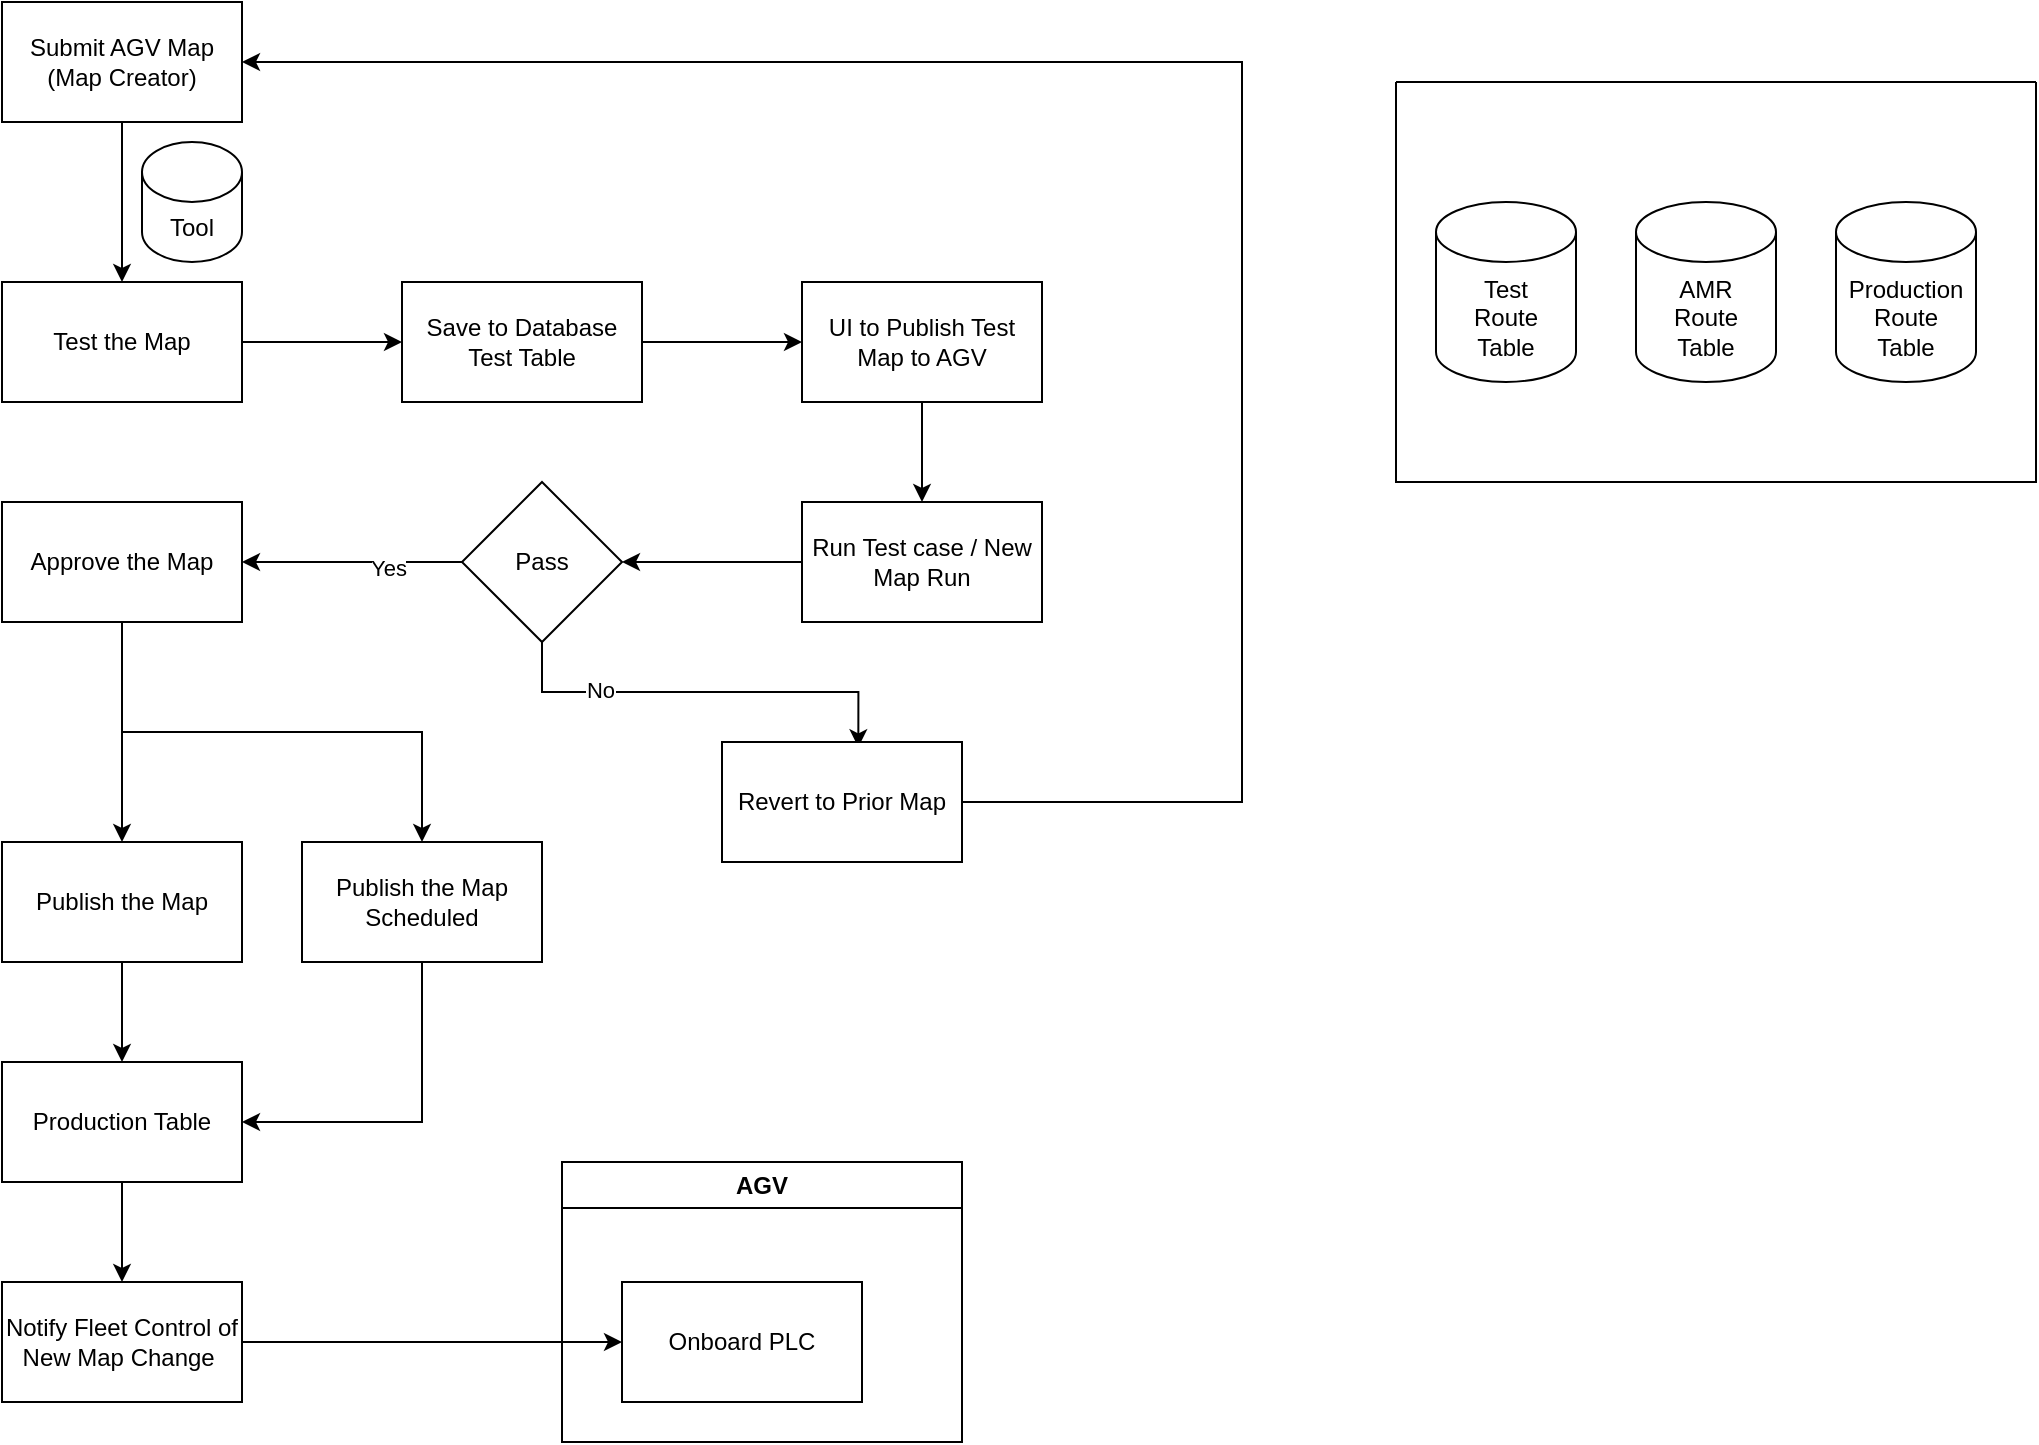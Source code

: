 <mxfile version="24.6.2" type="github" pages="2">
  <diagram name="Page-1" id="2QsnKDRiw-1Jgr29B4CG">
    <mxGraphModel dx="1555" dy="762" grid="0" gridSize="10" guides="1" tooltips="1" connect="1" arrows="1" fold="1" page="1" pageScale="1" pageWidth="1100" pageHeight="850" math="0" shadow="0">
      <root>
        <mxCell id="0" />
        <mxCell id="1" parent="0" />
        <mxCell id="gtfqxJxb_w9fsmuaoTvO-29" value="" style="edgeStyle=orthogonalEdgeStyle;rounded=0;orthogonalLoop=1;jettySize=auto;html=1;" parent="1" source="gtfqxJxb_w9fsmuaoTvO-27" target="gtfqxJxb_w9fsmuaoTvO-28" edge="1">
          <mxGeometry relative="1" as="geometry" />
        </mxCell>
        <mxCell id="gtfqxJxb_w9fsmuaoTvO-27" value="Submit AGV Map&lt;br&gt;(Map Creator)" style="rounded=0;whiteSpace=wrap;html=1;" parent="1" vertex="1">
          <mxGeometry x="50" y="10" width="120" height="60" as="geometry" />
        </mxCell>
        <mxCell id="gtfqxJxb_w9fsmuaoTvO-35" value="" style="edgeStyle=orthogonalEdgeStyle;rounded=0;orthogonalLoop=1;jettySize=auto;html=1;" parent="1" source="gtfqxJxb_w9fsmuaoTvO-28" target="gtfqxJxb_w9fsmuaoTvO-34" edge="1">
          <mxGeometry relative="1" as="geometry" />
        </mxCell>
        <mxCell id="gtfqxJxb_w9fsmuaoTvO-28" value="Test the Map" style="rounded=0;whiteSpace=wrap;html=1;" parent="1" vertex="1">
          <mxGeometry x="50" y="150" width="120" height="60" as="geometry" />
        </mxCell>
        <mxCell id="gtfqxJxb_w9fsmuaoTvO-43" value="" style="edgeStyle=orthogonalEdgeStyle;rounded=0;orthogonalLoop=1;jettySize=auto;html=1;" parent="1" source="gtfqxJxb_w9fsmuaoTvO-30" target="gtfqxJxb_w9fsmuaoTvO-32" edge="1">
          <mxGeometry relative="1" as="geometry" />
        </mxCell>
        <mxCell id="gtfqxJxb_w9fsmuaoTvO-44" style="edgeStyle=orthogonalEdgeStyle;rounded=0;orthogonalLoop=1;jettySize=auto;html=1;exitX=0.5;exitY=1;exitDx=0;exitDy=0;entryX=0.5;entryY=0;entryDx=0;entryDy=0;" parent="1" source="gtfqxJxb_w9fsmuaoTvO-30" target="gtfqxJxb_w9fsmuaoTvO-45" edge="1">
          <mxGeometry relative="1" as="geometry">
            <mxPoint x="260" y="440" as="targetPoint" />
          </mxGeometry>
        </mxCell>
        <mxCell id="gtfqxJxb_w9fsmuaoTvO-30" value="Approve the Map" style="whiteSpace=wrap;html=1;rounded=0;" parent="1" vertex="1">
          <mxGeometry x="50" y="260" width="120" height="60" as="geometry" />
        </mxCell>
        <mxCell id="gtfqxJxb_w9fsmuaoTvO-47" value="" style="edgeStyle=orthogonalEdgeStyle;rounded=0;orthogonalLoop=1;jettySize=auto;html=1;" parent="1" source="gtfqxJxb_w9fsmuaoTvO-32" target="gtfqxJxb_w9fsmuaoTvO-46" edge="1">
          <mxGeometry relative="1" as="geometry" />
        </mxCell>
        <mxCell id="gtfqxJxb_w9fsmuaoTvO-32" value="Publish the Map" style="rounded=0;whiteSpace=wrap;html=1;" parent="1" vertex="1">
          <mxGeometry x="50" y="430" width="120" height="60" as="geometry" />
        </mxCell>
        <mxCell id="gtfqxJxb_w9fsmuaoTvO-37" value="" style="edgeStyle=orthogonalEdgeStyle;rounded=0;orthogonalLoop=1;jettySize=auto;html=1;" parent="1" source="gtfqxJxb_w9fsmuaoTvO-34" target="gtfqxJxb_w9fsmuaoTvO-36" edge="1">
          <mxGeometry relative="1" as="geometry" />
        </mxCell>
        <mxCell id="gtfqxJxb_w9fsmuaoTvO-34" value="Save to Database&lt;br&gt;Test Table" style="rounded=0;whiteSpace=wrap;html=1;" parent="1" vertex="1">
          <mxGeometry x="250" y="150" width="120" height="60" as="geometry" />
        </mxCell>
        <mxCell id="gtfqxJxb_w9fsmuaoTvO-39" value="" style="edgeStyle=orthogonalEdgeStyle;rounded=0;orthogonalLoop=1;jettySize=auto;html=1;" parent="1" source="gtfqxJxb_w9fsmuaoTvO-36" target="gtfqxJxb_w9fsmuaoTvO-38" edge="1">
          <mxGeometry relative="1" as="geometry" />
        </mxCell>
        <mxCell id="gtfqxJxb_w9fsmuaoTvO-36" value="UI to Publish Test Map to AGV" style="whiteSpace=wrap;html=1;rounded=0;" parent="1" vertex="1">
          <mxGeometry x="450" y="150" width="120" height="60" as="geometry" />
        </mxCell>
        <mxCell id="gtfqxJxb_w9fsmuaoTvO-42" style="edgeStyle=orthogonalEdgeStyle;rounded=0;orthogonalLoop=1;jettySize=auto;html=1;exitX=0;exitY=0.5;exitDx=0;exitDy=0;entryX=1;entryY=0.5;entryDx=0;entryDy=0;" parent="1" source="gtfqxJxb_w9fsmuaoTvO-38" target="gtfqxJxb_w9fsmuaoTvO-40" edge="1">
          <mxGeometry relative="1" as="geometry" />
        </mxCell>
        <mxCell id="gtfqxJxb_w9fsmuaoTvO-38" value="Run Test case / New Map Run" style="rounded=0;whiteSpace=wrap;html=1;" parent="1" vertex="1">
          <mxGeometry x="450" y="260" width="120" height="60" as="geometry" />
        </mxCell>
        <mxCell id="gtfqxJxb_w9fsmuaoTvO-41" style="edgeStyle=orthogonalEdgeStyle;rounded=0;orthogonalLoop=1;jettySize=auto;html=1;entryX=1;entryY=0.5;entryDx=0;entryDy=0;" parent="1" source="gtfqxJxb_w9fsmuaoTvO-40" target="gtfqxJxb_w9fsmuaoTvO-30" edge="1">
          <mxGeometry relative="1" as="geometry" />
        </mxCell>
        <mxCell id="gtfqxJxb_w9fsmuaoTvO-56" value="Yes" style="edgeLabel;html=1;align=center;verticalAlign=middle;resizable=0;points=[];" parent="gtfqxJxb_w9fsmuaoTvO-41" vertex="1" connectable="0">
          <mxGeometry x="-0.319" y="3" relative="1" as="geometry">
            <mxPoint as="offset" />
          </mxGeometry>
        </mxCell>
        <mxCell id="gtfqxJxb_w9fsmuaoTvO-54" style="edgeStyle=orthogonalEdgeStyle;rounded=0;orthogonalLoop=1;jettySize=auto;html=1;exitX=0.5;exitY=1;exitDx=0;exitDy=0;entryX=0.568;entryY=0.044;entryDx=0;entryDy=0;entryPerimeter=0;" parent="1" source="gtfqxJxb_w9fsmuaoTvO-40" target="gtfqxJxb_w9fsmuaoTvO-55" edge="1">
          <mxGeometry relative="1" as="geometry">
            <mxPoint x="490" y="390" as="targetPoint" />
          </mxGeometry>
        </mxCell>
        <mxCell id="gtfqxJxb_w9fsmuaoTvO-57" value="No" style="edgeLabel;html=1;align=center;verticalAlign=middle;resizable=0;points=[];" parent="gtfqxJxb_w9fsmuaoTvO-54" vertex="1" connectable="0">
          <mxGeometry x="-0.491" y="1" relative="1" as="geometry">
            <mxPoint as="offset" />
          </mxGeometry>
        </mxCell>
        <mxCell id="gtfqxJxb_w9fsmuaoTvO-40" value="Pass" style="rhombus;whiteSpace=wrap;html=1;rounded=0;" parent="1" vertex="1">
          <mxGeometry x="280" y="250" width="80" height="80" as="geometry" />
        </mxCell>
        <mxCell id="gtfqxJxb_w9fsmuaoTvO-48" style="edgeStyle=orthogonalEdgeStyle;rounded=0;orthogonalLoop=1;jettySize=auto;html=1;entryX=1;entryY=0.5;entryDx=0;entryDy=0;exitX=0.5;exitY=1;exitDx=0;exitDy=0;" parent="1" source="gtfqxJxb_w9fsmuaoTvO-45" target="gtfqxJxb_w9fsmuaoTvO-46" edge="1">
          <mxGeometry relative="1" as="geometry" />
        </mxCell>
        <mxCell id="gtfqxJxb_w9fsmuaoTvO-45" value="Publish the Map&lt;br&gt;Scheduled" style="rounded=0;whiteSpace=wrap;html=1;" parent="1" vertex="1">
          <mxGeometry x="200" y="430" width="120" height="60" as="geometry" />
        </mxCell>
        <mxCell id="gtfqxJxb_w9fsmuaoTvO-50" value="" style="edgeStyle=orthogonalEdgeStyle;rounded=0;orthogonalLoop=1;jettySize=auto;html=1;" parent="1" source="gtfqxJxb_w9fsmuaoTvO-46" target="gtfqxJxb_w9fsmuaoTvO-49" edge="1">
          <mxGeometry relative="1" as="geometry" />
        </mxCell>
        <mxCell id="gtfqxJxb_w9fsmuaoTvO-46" value="Production Table" style="whiteSpace=wrap;html=1;rounded=0;" parent="1" vertex="1">
          <mxGeometry x="50" y="540" width="120" height="60" as="geometry" />
        </mxCell>
        <mxCell id="gtfqxJxb_w9fsmuaoTvO-52" value="" style="edgeStyle=orthogonalEdgeStyle;rounded=0;orthogonalLoop=1;jettySize=auto;html=1;" parent="1" source="gtfqxJxb_w9fsmuaoTvO-49" target="gtfqxJxb_w9fsmuaoTvO-51" edge="1">
          <mxGeometry relative="1" as="geometry" />
        </mxCell>
        <mxCell id="gtfqxJxb_w9fsmuaoTvO-49" value="Notify Fleet Control of New Map Change&amp;nbsp;" style="rounded=0;whiteSpace=wrap;html=1;" parent="1" vertex="1">
          <mxGeometry x="50" y="650" width="120" height="60" as="geometry" />
        </mxCell>
        <mxCell id="gtfqxJxb_w9fsmuaoTvO-53" value="AGV" style="swimlane;whiteSpace=wrap;html=1;" parent="1" vertex="1">
          <mxGeometry x="330" y="590" width="200" height="140" as="geometry" />
        </mxCell>
        <mxCell id="gtfqxJxb_w9fsmuaoTvO-51" value="Onboard PLC" style="rounded=0;whiteSpace=wrap;html=1;" parent="gtfqxJxb_w9fsmuaoTvO-53" vertex="1">
          <mxGeometry x="30" y="60" width="120" height="60" as="geometry" />
        </mxCell>
        <mxCell id="gtfqxJxb_w9fsmuaoTvO-58" style="edgeStyle=orthogonalEdgeStyle;rounded=0;orthogonalLoop=1;jettySize=auto;html=1;entryX=1;entryY=0.5;entryDx=0;entryDy=0;exitX=1;exitY=0.5;exitDx=0;exitDy=0;" parent="1" source="gtfqxJxb_w9fsmuaoTvO-55" target="gtfqxJxb_w9fsmuaoTvO-27" edge="1">
          <mxGeometry relative="1" as="geometry">
            <Array as="points">
              <mxPoint x="530" y="410" />
              <mxPoint x="670" y="410" />
              <mxPoint x="670" y="40" />
            </Array>
          </mxGeometry>
        </mxCell>
        <mxCell id="gtfqxJxb_w9fsmuaoTvO-55" value="Revert to Prior Map" style="rounded=0;whiteSpace=wrap;html=1;" parent="1" vertex="1">
          <mxGeometry x="410" y="380" width="120" height="60" as="geometry" />
        </mxCell>
        <mxCell id="O596VaCGOFfERrqbKhC0-1" value="Tool" style="shape=cylinder3;whiteSpace=wrap;html=1;boundedLbl=1;backgroundOutline=1;size=15;" parent="1" vertex="1">
          <mxGeometry x="120" y="80" width="50" height="60" as="geometry" />
        </mxCell>
        <mxCell id="O596VaCGOFfERrqbKhC0-2" value="" style="swimlane;startSize=0;" parent="1" vertex="1">
          <mxGeometry x="747" y="50" width="320" height="200" as="geometry">
            <mxRectangle x="780" y="60" width="50" height="44" as="alternateBounds" />
          </mxGeometry>
        </mxCell>
        <mxCell id="O596VaCGOFfERrqbKhC0-3" value="Test &lt;br&gt;Route &lt;br&gt;Table" style="shape=cylinder3;whiteSpace=wrap;html=1;boundedLbl=1;backgroundOutline=1;size=15;" parent="O596VaCGOFfERrqbKhC0-2" vertex="1">
          <mxGeometry x="20" y="60" width="70" height="90" as="geometry" />
        </mxCell>
        <mxCell id="O596VaCGOFfERrqbKhC0-4" value="Production&lt;br&gt;Route &lt;br&gt;Table" style="shape=cylinder3;whiteSpace=wrap;html=1;boundedLbl=1;backgroundOutline=1;size=15;" parent="O596VaCGOFfERrqbKhC0-2" vertex="1">
          <mxGeometry x="220" y="60" width="70" height="90" as="geometry" />
        </mxCell>
        <mxCell id="O596VaCGOFfERrqbKhC0-5" value="AMR&lt;br&gt;Route&lt;br&gt;Table" style="shape=cylinder3;whiteSpace=wrap;html=1;boundedLbl=1;backgroundOutline=1;size=15;" parent="O596VaCGOFfERrqbKhC0-2" vertex="1">
          <mxGeometry x="120" y="60" width="70" height="90" as="geometry" />
        </mxCell>
      </root>
    </mxGraphModel>
  </diagram>
  <diagram id="joWZ4Cx2ofpWfaejvBcC" name="Page-2">
    <mxGraphModel dx="1647" dy="886" grid="1" gridSize="10" guides="1" tooltips="1" connect="1" arrows="1" fold="1" page="1" pageScale="1" pageWidth="1100" pageHeight="850" math="0" shadow="0">
      <root>
        <mxCell id="0" />
        <mxCell id="1" parent="0" />
        <mxCell id="CudZy5JcgU4NilBfuUSl-1" value="Tool" style="shape=cylinder3;whiteSpace=wrap;html=1;boundedLbl=1;backgroundOutline=1;size=15;" vertex="1" parent="1">
          <mxGeometry x="360" y="260" width="70" height="90" as="geometry" />
        </mxCell>
        <mxCell id="CudZy5JcgU4NilBfuUSl-4" value="" style="swimlane;startSize=0;" vertex="1" parent="1">
          <mxGeometry x="450" y="350" width="320" height="200" as="geometry" />
        </mxCell>
        <mxCell id="CudZy5JcgU4NilBfuUSl-2" value="Test &lt;br&gt;Route &lt;br&gt;Table" style="shape=cylinder3;whiteSpace=wrap;html=1;boundedLbl=1;backgroundOutline=1;size=15;" vertex="1" parent="CudZy5JcgU4NilBfuUSl-4">
          <mxGeometry x="20" y="60" width="70" height="90" as="geometry" />
        </mxCell>
        <mxCell id="CudZy5JcgU4NilBfuUSl-3" value="Production&lt;br&gt;Route &lt;br&gt;Table" style="shape=cylinder3;whiteSpace=wrap;html=1;boundedLbl=1;backgroundOutline=1;size=15;" vertex="1" parent="CudZy5JcgU4NilBfuUSl-4">
          <mxGeometry x="220" y="60" width="70" height="90" as="geometry" />
        </mxCell>
        <mxCell id="CudZy5JcgU4NilBfuUSl-5" value="AMR&lt;br&gt;Route&lt;br&gt;Table" style="shape=cylinder3;whiteSpace=wrap;html=1;boundedLbl=1;backgroundOutline=1;size=15;" vertex="1" parent="CudZy5JcgU4NilBfuUSl-4">
          <mxGeometry x="120" y="60" width="70" height="90" as="geometry" />
        </mxCell>
      </root>
    </mxGraphModel>
  </diagram>
</mxfile>
